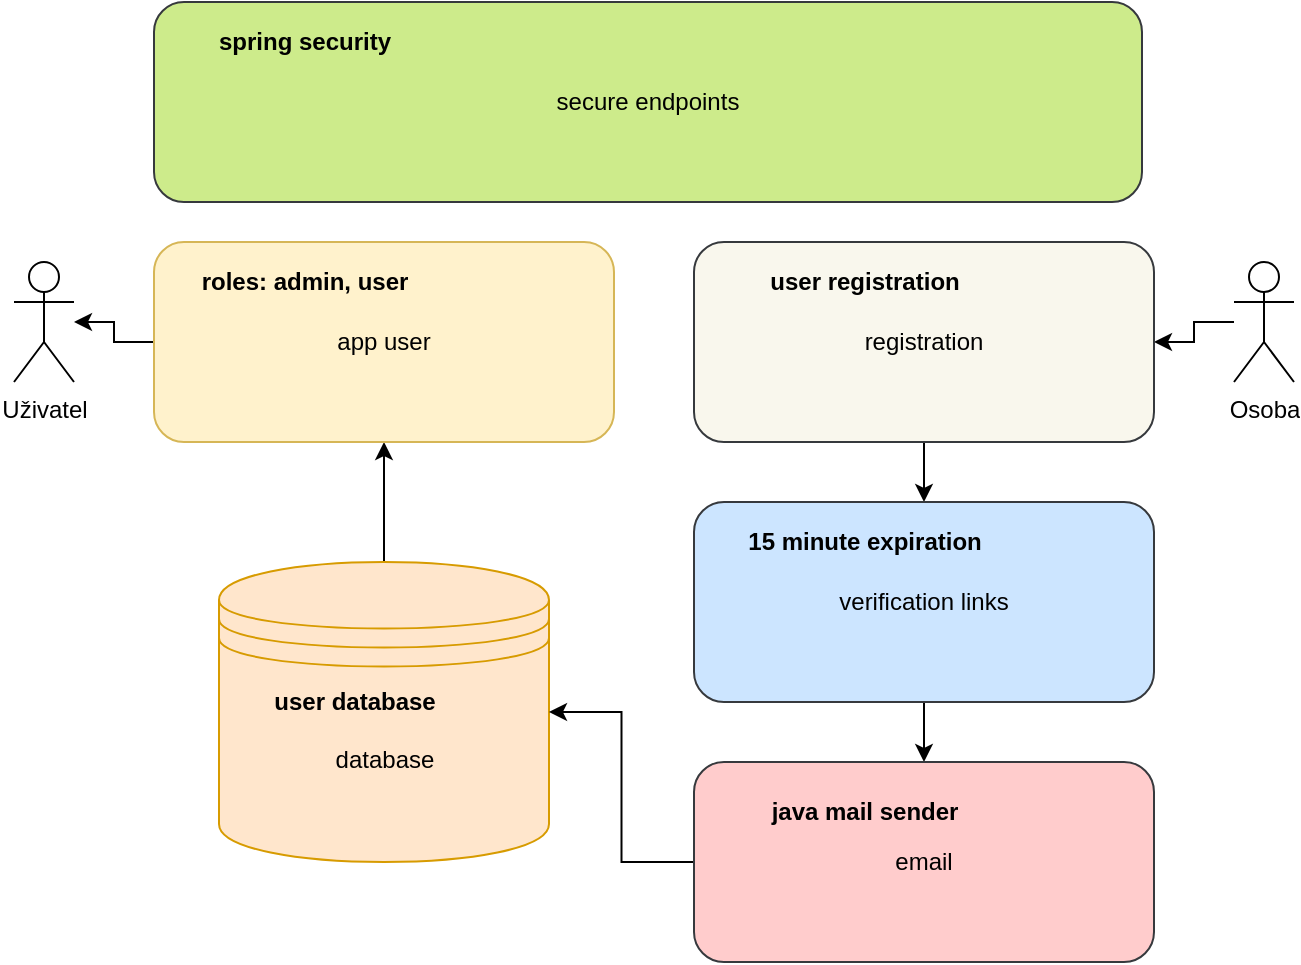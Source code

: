 <mxfile version="16.5.2"><diagram id="La2xvkRqZkrozaaFRVk7" name="Page-1"><mxGraphModel dx="946" dy="673" grid="1" gridSize="10" guides="1" tooltips="1" connect="1" arrows="1" fold="1" page="1" pageScale="1" pageWidth="827" pageHeight="1169" math="0" shadow="0"><root><mxCell id="0"/><mxCell id="1" parent="0"/><mxCell id="mPnm2DBbIfTxBrADlCVb-1" value="Uživatel" style="shape=umlActor;verticalLabelPosition=bottom;verticalAlign=top;html=1;outlineConnect=0;" vertex="1" parent="1"><mxGeometry x="80" y="320" width="30" height="60" as="geometry"/></mxCell><mxCell id="mPnm2DBbIfTxBrADlCVb-2" value="" style="edgeStyle=orthogonalEdgeStyle;rounded=0;orthogonalLoop=1;jettySize=auto;html=1;" edge="1" parent="1" source="mPnm2DBbIfTxBrADlCVb-3" target="mPnm2DBbIfTxBrADlCVb-5"><mxGeometry relative="1" as="geometry"/></mxCell><object label="Osoba" id="mPnm2DBbIfTxBrADlCVb-3"><mxCell style="shape=umlActor;verticalLabelPosition=bottom;verticalAlign=top;html=1;outlineConnect=0;" vertex="1" parent="1"><mxGeometry x="690" y="320" width="30" height="60" as="geometry"/></mxCell></object><mxCell id="mPnm2DBbIfTxBrADlCVb-4" value="" style="edgeStyle=orthogonalEdgeStyle;rounded=0;orthogonalLoop=1;jettySize=auto;html=1;" edge="1" parent="1" source="mPnm2DBbIfTxBrADlCVb-5" target="mPnm2DBbIfTxBrADlCVb-9"><mxGeometry relative="1" as="geometry"/></mxCell><mxCell id="mPnm2DBbIfTxBrADlCVb-5" value="registration" style="rounded=1;whiteSpace=wrap;html=1;fillColor=#f9f7ed;strokeColor=#36393d;" vertex="1" parent="1"><mxGeometry x="420" y="310" width="230" height="100" as="geometry"/></mxCell><mxCell id="mPnm2DBbIfTxBrADlCVb-6" value="" style="edgeStyle=orthogonalEdgeStyle;rounded=0;orthogonalLoop=1;jettySize=auto;html=1;" edge="1" parent="1" source="mPnm2DBbIfTxBrADlCVb-7" target="mPnm2DBbIfTxBrADlCVb-13"><mxGeometry relative="1" as="geometry"/></mxCell><mxCell id="mPnm2DBbIfTxBrADlCVb-7" value="database" style="shape=datastore;whiteSpace=wrap;html=1;fillColor=#ffe6cc;strokeColor=#d79b00;" vertex="1" parent="1"><mxGeometry x="182.5" y="470" width="165" height="150" as="geometry"/></mxCell><mxCell id="mPnm2DBbIfTxBrADlCVb-8" value="" style="edgeStyle=orthogonalEdgeStyle;rounded=0;orthogonalLoop=1;jettySize=auto;html=1;" edge="1" parent="1" source="mPnm2DBbIfTxBrADlCVb-9" target="mPnm2DBbIfTxBrADlCVb-11"><mxGeometry relative="1" as="geometry"/></mxCell><mxCell id="mPnm2DBbIfTxBrADlCVb-9" value="verification links" style="rounded=1;whiteSpace=wrap;html=1;fillColor=#cce5ff;strokeColor=#36393d;" vertex="1" parent="1"><mxGeometry x="420" y="440" width="230" height="100" as="geometry"/></mxCell><mxCell id="mPnm2DBbIfTxBrADlCVb-10" value="" style="edgeStyle=orthogonalEdgeStyle;rounded=0;orthogonalLoop=1;jettySize=auto;html=1;" edge="1" parent="1" source="mPnm2DBbIfTxBrADlCVb-11" target="mPnm2DBbIfTxBrADlCVb-7"><mxGeometry relative="1" as="geometry"/></mxCell><mxCell id="mPnm2DBbIfTxBrADlCVb-11" value="email" style="rounded=1;whiteSpace=wrap;html=1;fillColor=#ffcccc;strokeColor=#36393d;" vertex="1" parent="1"><mxGeometry x="420" y="570" width="230" height="100" as="geometry"/></mxCell><mxCell id="mPnm2DBbIfTxBrADlCVb-12" value="" style="edgeStyle=orthogonalEdgeStyle;rounded=0;orthogonalLoop=1;jettySize=auto;html=1;" edge="1" parent="1" source="mPnm2DBbIfTxBrADlCVb-13" target="mPnm2DBbIfTxBrADlCVb-1"><mxGeometry relative="1" as="geometry"/></mxCell><mxCell id="mPnm2DBbIfTxBrADlCVb-13" value="app user" style="rounded=1;whiteSpace=wrap;html=1;fillColor=#fff2cc;strokeColor=#d6b656;" vertex="1" parent="1"><mxGeometry x="150" y="310" width="230" height="100" as="geometry"/></mxCell><mxCell id="mPnm2DBbIfTxBrADlCVb-14" value="secure endpoints" style="rounded=1;whiteSpace=wrap;html=1;labelPosition=center;verticalLabelPosition=middle;align=center;verticalAlign=middle;labelBackgroundColor=none;labelBorderColor=none;fillColor=#cdeb8b;strokeColor=#36393d;" vertex="1" parent="1"><mxGeometry x="150" y="190" width="494" height="100" as="geometry"/></mxCell><mxCell id="mPnm2DBbIfTxBrADlCVb-15" value="&lt;b&gt;spring security&lt;/b&gt;" style="text;html=1;resizable=0;autosize=1;align=center;verticalAlign=middle;points=[];fillColor=none;strokeColor=none;rounded=0;labelBackgroundColor=none;labelBorderColor=none;container=0;" vertex="1" parent="1"><mxGeometry x="175" y="200" width="100" height="20" as="geometry"/></mxCell><mxCell id="mPnm2DBbIfTxBrADlCVb-16" value="&lt;b&gt;roles: admin, user&lt;/b&gt;" style="text;html=1;resizable=0;autosize=1;align=center;verticalAlign=middle;points=[];fillColor=none;strokeColor=none;rounded=0;labelBackgroundColor=none;labelBorderColor=none;container=0;" vertex="1" parent="1"><mxGeometry x="165" y="320" width="120" height="20" as="geometry"/></mxCell><mxCell id="mPnm2DBbIfTxBrADlCVb-17" value="&lt;b&gt;user registration&lt;/b&gt;" style="text;html=1;resizable=0;autosize=1;align=center;verticalAlign=middle;points=[];fillColor=none;strokeColor=none;rounded=0;labelBackgroundColor=none;labelBorderColor=none;container=0;" vertex="1" parent="1"><mxGeometry x="450" y="320" width="110" height="20" as="geometry"/></mxCell><mxCell id="mPnm2DBbIfTxBrADlCVb-18" value="&lt;b&gt;15 minute expiration&lt;/b&gt;" style="text;html=1;resizable=0;autosize=1;align=center;verticalAlign=middle;points=[];fillColor=none;strokeColor=none;rounded=0;labelBackgroundColor=none;labelBorderColor=none;container=0;" vertex="1" parent="1"><mxGeometry x="440" y="450" width="130" height="20" as="geometry"/></mxCell><mxCell id="mPnm2DBbIfTxBrADlCVb-19" value="&lt;b&gt;java mail sender&lt;/b&gt;" style="text;html=1;resizable=0;autosize=1;align=center;verticalAlign=middle;points=[];fillColor=none;strokeColor=none;rounded=0;labelBackgroundColor=none;labelBorderColor=none;container=0;" vertex="1" parent="1"><mxGeometry x="450" y="585" width="110" height="20" as="geometry"/></mxCell><mxCell id="mPnm2DBbIfTxBrADlCVb-20" value="&lt;b&gt;user database&lt;/b&gt;" style="text;html=1;resizable=0;autosize=1;align=center;verticalAlign=middle;points=[];fillColor=none;strokeColor=none;rounded=0;labelBackgroundColor=none;labelBorderColor=none;container=0;" vertex="1" parent="1"><mxGeometry x="200" y="530" width="100" height="20" as="geometry"/></mxCell></root></mxGraphModel></diagram></mxfile>
